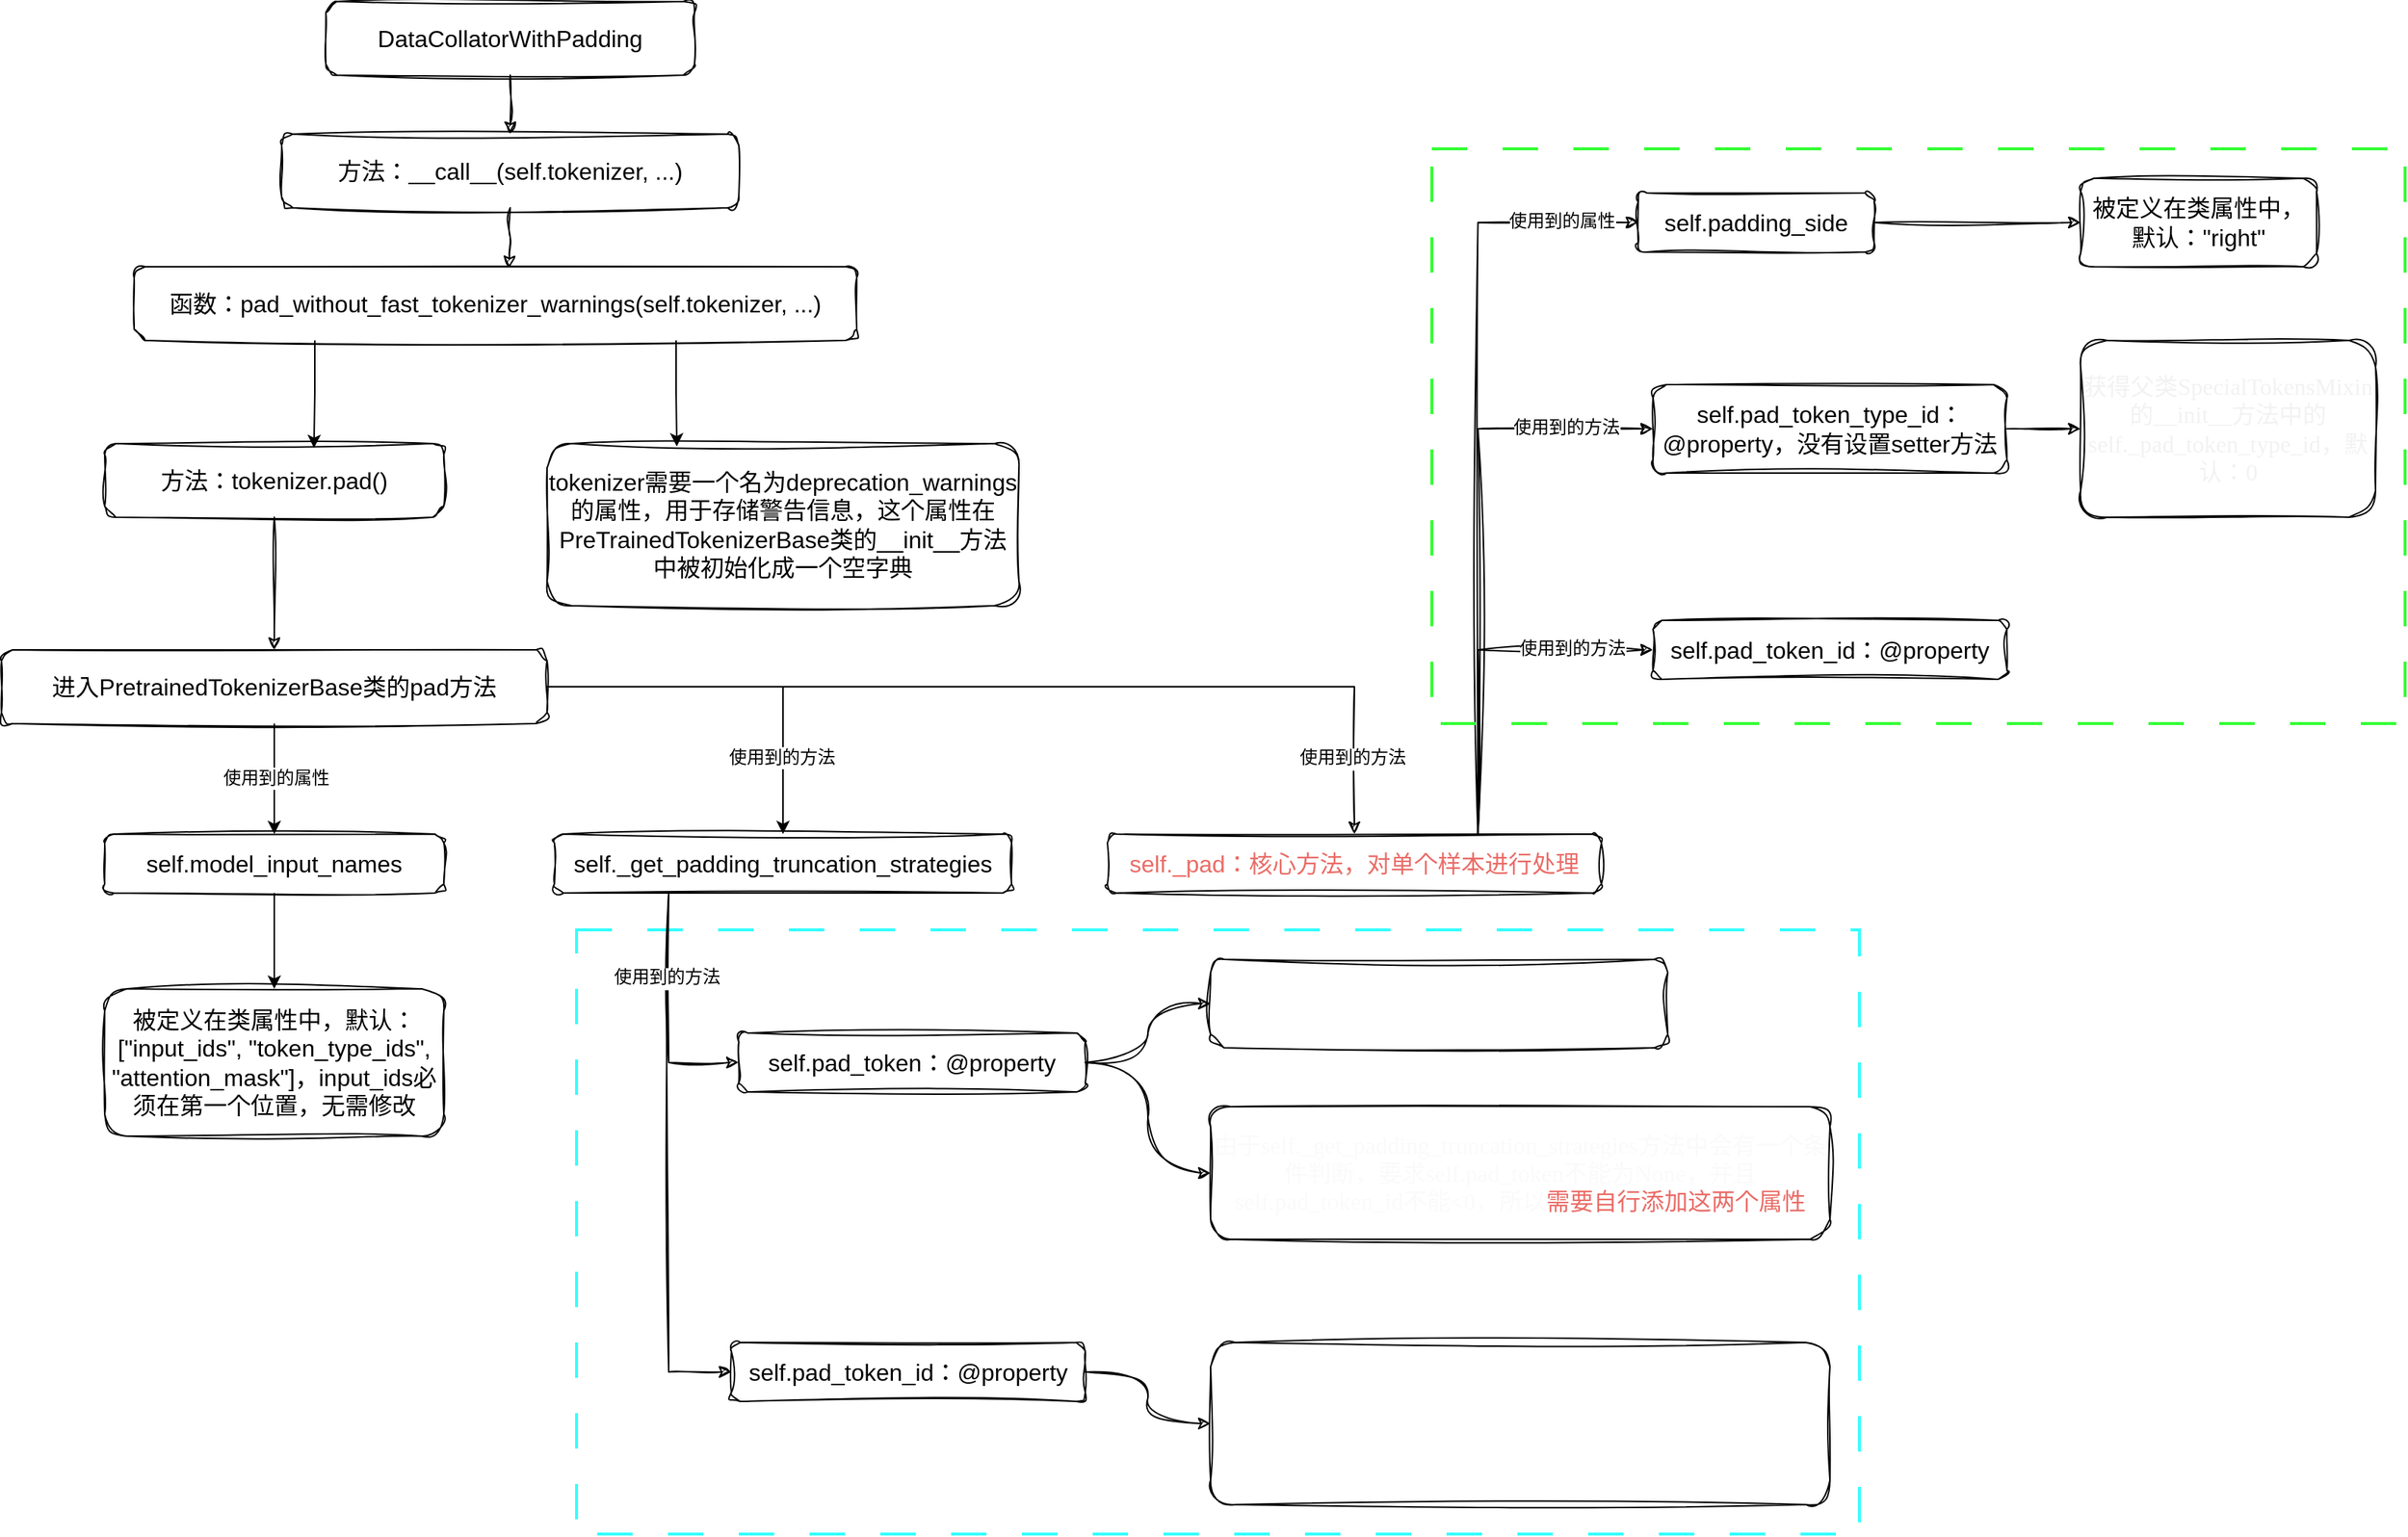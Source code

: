 <mxfile version="24.7.17">
  <diagram name="第 1 页" id="HYYRqOCZhWg-GSkipiqQ">
    <mxGraphModel dx="2074" dy="1196" grid="1" gridSize="10" guides="1" tooltips="1" connect="1" arrows="1" fold="1" page="1" pageScale="1" pageWidth="1654" pageHeight="1169" background="none" math="0" shadow="0">
      <root>
        <mxCell id="0" />
        <mxCell id="1" parent="0" />
        <mxCell id="b7jxmSn5gOZJ0DQe3LGu-78" value="" style="group" vertex="1" connectable="0" parent="1">
          <mxGeometry x="12" y="65" width="1630" height="1040" as="geometry" />
        </mxCell>
        <mxCell id="b7jxmSn5gOZJ0DQe3LGu-59" value="" style="verticalLabelPosition=bottom;verticalAlign=top;html=1;shape=mxgraph.basic.rect;fillColor2=none;strokeWidth=2;size=20;indent=5;hachureGap=4;fontFamily=Architects Daughter;fontSource=https%3A%2F%2Ffonts.googleapis.com%2Fcss%3Ffamily%3DArchitects%2BDaughter;fillColor=none;dashed=1;dashPattern=12 12;strokeColor=#33FFFF;" vertex="1" parent="b7jxmSn5gOZJ0DQe3LGu-78">
          <mxGeometry x="390" y="630" width="870" height="410" as="geometry" />
        </mxCell>
        <mxCell id="b7jxmSn5gOZJ0DQe3LGu-16" style="edgeStyle=orthogonalEdgeStyle;rounded=0;orthogonalLoop=1;jettySize=auto;html=1;exitX=0.5;exitY=1;exitDx=0;exitDy=0;sketch=1;curveFitting=1;jiggle=2;fillColor=none;labelBorderColor=none;" edge="1" parent="b7jxmSn5gOZJ0DQe3LGu-78" source="b7jxmSn5gOZJ0DQe3LGu-9" target="b7jxmSn5gOZJ0DQe3LGu-10">
          <mxGeometry relative="1" as="geometry" />
        </mxCell>
        <mxCell id="b7jxmSn5gOZJ0DQe3LGu-9" value="&lt;font style=&quot;font-size: 16px;&quot;&gt;DataCollatorWithPadding&lt;/font&gt;" style="rounded=1;whiteSpace=wrap;html=1;sketch=1;curveFitting=1;jiggle=2;fillColor=none;labelBorderColor=none;" vertex="1" parent="b7jxmSn5gOZJ0DQe3LGu-78">
          <mxGeometry x="220" width="250" height="50" as="geometry" />
        </mxCell>
        <mxCell id="b7jxmSn5gOZJ0DQe3LGu-10" value="&lt;span style=&quot;font-size: 16px;&quot;&gt;方法：__call__(self.tokenizer, ...)&lt;/span&gt;" style="rounded=1;whiteSpace=wrap;html=1;align=center;fontSize=16;sketch=1;curveFitting=1;jiggle=2;fillColor=none;labelBorderColor=none;" vertex="1" parent="b7jxmSn5gOZJ0DQe3LGu-78">
          <mxGeometry x="190" y="90" width="310" height="50" as="geometry" />
        </mxCell>
        <mxCell id="b7jxmSn5gOZJ0DQe3LGu-11" value="&lt;span style=&quot;font-size: 16px;&quot;&gt;函数：pad_without_fast_tokenizer_warnings(self.tokenizer, ...)&lt;/span&gt;" style="rounded=1;whiteSpace=wrap;html=1;align=center;fontSize=16;sketch=1;curveFitting=1;jiggle=2;fillColor=none;labelBorderColor=none;" vertex="1" parent="b7jxmSn5gOZJ0DQe3LGu-78">
          <mxGeometry x="90" y="180" width="490" height="50" as="geometry" />
        </mxCell>
        <mxCell id="b7jxmSn5gOZJ0DQe3LGu-12" value="&lt;span style=&quot;text-align: left; font-size: 16px;&quot;&gt;&lt;font style=&quot;font-size: 16px;&quot; face=&quot;Helvetica&quot;&gt;tokenizer需要一个名为deprecation_warnings的属性，用于存储警告信息，这个属性在PreTrainedTokenizerBase类的__init__方法中被初始化成一个空字典&lt;/font&gt;&lt;/span&gt;" style="rounded=1;whiteSpace=wrap;html=1;glass=0;shadow=0;fontSize=16;sketch=1;curveFitting=1;jiggle=2;fillColor=none;labelBorderColor=none;" vertex="1" parent="b7jxmSn5gOZJ0DQe3LGu-78">
          <mxGeometry x="370" y="300" width="320" height="110" as="geometry" />
        </mxCell>
        <mxCell id="b7jxmSn5gOZJ0DQe3LGu-20" style="edgeStyle=orthogonalEdgeStyle;rounded=0;orthogonalLoop=1;jettySize=auto;html=1;exitX=0.5;exitY=1;exitDx=0;exitDy=0;entryX=0.5;entryY=0;entryDx=0;entryDy=0;sketch=1;curveFitting=1;jiggle=2;fillColor=none;labelBorderColor=none;" edge="1" parent="b7jxmSn5gOZJ0DQe3LGu-78" source="b7jxmSn5gOZJ0DQe3LGu-13" target="b7jxmSn5gOZJ0DQe3LGu-14">
          <mxGeometry relative="1" as="geometry" />
        </mxCell>
        <mxCell id="b7jxmSn5gOZJ0DQe3LGu-13" value="&lt;span style=&quot;font-size: 16px;&quot;&gt;方法：tokenizer.pad()&lt;/span&gt;" style="rounded=1;whiteSpace=wrap;html=1;align=center;fontSize=16;sketch=1;curveFitting=1;jiggle=2;fillColor=none;labelBorderColor=none;" vertex="1" parent="b7jxmSn5gOZJ0DQe3LGu-78">
          <mxGeometry x="70" y="300" width="230" height="50" as="geometry" />
        </mxCell>
        <mxCell id="b7jxmSn5gOZJ0DQe3LGu-27" style="edgeStyle=orthogonalEdgeStyle;rounded=0;orthogonalLoop=1;jettySize=auto;html=1;exitX=0.5;exitY=1;exitDx=0;exitDy=0;entryX=0.5;entryY=0;entryDx=0;entryDy=0;labelBorderColor=none;" edge="1" parent="b7jxmSn5gOZJ0DQe3LGu-78" source="b7jxmSn5gOZJ0DQe3LGu-14" target="b7jxmSn5gOZJ0DQe3LGu-21">
          <mxGeometry relative="1" as="geometry" />
        </mxCell>
        <mxCell id="b7jxmSn5gOZJ0DQe3LGu-28" value="&lt;font style=&quot;font-size: 12px;&quot;&gt;使用到的属性&lt;/font&gt;" style="edgeLabel;html=1;align=center;verticalAlign=middle;resizable=0;points=[];labelBorderColor=none;" vertex="1" connectable="0" parent="b7jxmSn5gOZJ0DQe3LGu-27">
          <mxGeometry x="-0.013" y="1" relative="1" as="geometry">
            <mxPoint as="offset" />
          </mxGeometry>
        </mxCell>
        <mxCell id="b7jxmSn5gOZJ0DQe3LGu-37" style="edgeStyle=orthogonalEdgeStyle;rounded=0;orthogonalLoop=1;jettySize=auto;html=1;exitX=1;exitY=0.5;exitDx=0;exitDy=0;entryX=0.5;entryY=0;entryDx=0;entryDy=0;labelBorderColor=none;" edge="1" parent="b7jxmSn5gOZJ0DQe3LGu-78" source="b7jxmSn5gOZJ0DQe3LGu-14" target="b7jxmSn5gOZJ0DQe3LGu-31">
          <mxGeometry relative="1" as="geometry" />
        </mxCell>
        <mxCell id="b7jxmSn5gOZJ0DQe3LGu-38" value="&lt;font style=&quot;font-size: 12px;&quot;&gt;使用到的方法&lt;/font&gt;" style="edgeLabel;html=1;align=center;verticalAlign=middle;resizable=0;points=[];labelBorderColor=none;" vertex="1" connectable="0" parent="b7jxmSn5gOZJ0DQe3LGu-37">
          <mxGeometry x="0.6" y="-1" relative="1" as="geometry">
            <mxPoint as="offset" />
          </mxGeometry>
        </mxCell>
        <mxCell id="b7jxmSn5gOZJ0DQe3LGu-41" style="edgeStyle=orthogonalEdgeStyle;rounded=0;sketch=1;hachureGap=4;jiggle=2;curveFitting=1;orthogonalLoop=1;jettySize=auto;html=1;exitX=1;exitY=0.5;exitDx=0;exitDy=0;entryX=0.5;entryY=0;entryDx=0;entryDy=0;fontFamily=Architects Daughter;fontSource=https%3A%2F%2Ffonts.googleapis.com%2Fcss%3Ffamily%3DArchitects%2BDaughter;" edge="1" parent="b7jxmSn5gOZJ0DQe3LGu-78" source="b7jxmSn5gOZJ0DQe3LGu-14" target="b7jxmSn5gOZJ0DQe3LGu-32">
          <mxGeometry relative="1" as="geometry" />
        </mxCell>
        <mxCell id="b7jxmSn5gOZJ0DQe3LGu-42" value="&lt;font style=&quot;font-size: 12px;&quot;&gt;使用到的方法&lt;/font&gt;" style="edgeLabel;html=1;align=center;verticalAlign=middle;resizable=0;points=[];sketch=1;hachureGap=4;jiggle=2;curveFitting=1;fontFamily=Architects Daughter;fontSource=https%3A%2F%2Ffonts.googleapis.com%2Fcss%3Ffamily%3DArchitects%2BDaughter;" vertex="1" connectable="0" parent="b7jxmSn5gOZJ0DQe3LGu-41">
          <mxGeometry x="0.843" y="-2" relative="1" as="geometry">
            <mxPoint as="offset" />
          </mxGeometry>
        </mxCell>
        <mxCell id="b7jxmSn5gOZJ0DQe3LGu-14" value="&lt;span style=&quot;font-size: 16px;&quot;&gt;进入PretrainedTokenizerBase类的pad方法&lt;/span&gt;" style="rounded=1;whiteSpace=wrap;html=1;align=center;fontSize=16;sketch=1;curveFitting=1;jiggle=2;fillColor=none;labelBorderColor=none;" vertex="1" parent="b7jxmSn5gOZJ0DQe3LGu-78">
          <mxGeometry y="440" width="370" height="50" as="geometry" />
        </mxCell>
        <mxCell id="b7jxmSn5gOZJ0DQe3LGu-17" style="edgeStyle=orthogonalEdgeStyle;rounded=0;orthogonalLoop=1;jettySize=auto;html=1;exitX=0.5;exitY=1;exitDx=0;exitDy=0;entryX=0.519;entryY=0.02;entryDx=0;entryDy=0;entryPerimeter=0;sketch=1;curveFitting=1;jiggle=2;fillColor=none;labelBorderColor=none;" edge="1" parent="b7jxmSn5gOZJ0DQe3LGu-78" source="b7jxmSn5gOZJ0DQe3LGu-10" target="b7jxmSn5gOZJ0DQe3LGu-11">
          <mxGeometry relative="1" as="geometry" />
        </mxCell>
        <mxCell id="b7jxmSn5gOZJ0DQe3LGu-30" style="edgeStyle=orthogonalEdgeStyle;rounded=0;orthogonalLoop=1;jettySize=auto;html=1;exitX=0.5;exitY=1;exitDx=0;exitDy=0;entryX=0.5;entryY=0;entryDx=0;entryDy=0;labelBorderColor=none;" edge="1" parent="b7jxmSn5gOZJ0DQe3LGu-78" source="b7jxmSn5gOZJ0DQe3LGu-21" target="b7jxmSn5gOZJ0DQe3LGu-29">
          <mxGeometry relative="1" as="geometry" />
        </mxCell>
        <mxCell id="b7jxmSn5gOZJ0DQe3LGu-21" value="&lt;span style=&quot;font-size: 16px;&quot;&gt;self.model_input_names&lt;/span&gt;" style="rounded=1;whiteSpace=wrap;html=1;align=center;fontSize=16;sketch=1;curveFitting=1;jiggle=2;fillColor=none;labelBorderColor=none;" vertex="1" parent="b7jxmSn5gOZJ0DQe3LGu-78">
          <mxGeometry x="70" y="565" width="230" height="40" as="geometry" />
        </mxCell>
        <mxCell id="b7jxmSn5gOZJ0DQe3LGu-24" style="edgeStyle=orthogonalEdgeStyle;rounded=0;orthogonalLoop=1;jettySize=auto;html=1;exitX=0.25;exitY=1;exitDx=0;exitDy=0;entryX=0.617;entryY=0.06;entryDx=0;entryDy=0;entryPerimeter=0;labelBorderColor=none;" edge="1" parent="b7jxmSn5gOZJ0DQe3LGu-78" source="b7jxmSn5gOZJ0DQe3LGu-11" target="b7jxmSn5gOZJ0DQe3LGu-13">
          <mxGeometry relative="1" as="geometry" />
        </mxCell>
        <mxCell id="b7jxmSn5gOZJ0DQe3LGu-26" style="edgeStyle=orthogonalEdgeStyle;rounded=0;orthogonalLoop=1;jettySize=auto;html=1;exitX=0.75;exitY=1;exitDx=0;exitDy=0;entryX=0.275;entryY=0.018;entryDx=0;entryDy=0;entryPerimeter=0;labelBorderColor=none;" edge="1" parent="b7jxmSn5gOZJ0DQe3LGu-78" source="b7jxmSn5gOZJ0DQe3LGu-11" target="b7jxmSn5gOZJ0DQe3LGu-12">
          <mxGeometry relative="1" as="geometry" />
        </mxCell>
        <mxCell id="b7jxmSn5gOZJ0DQe3LGu-29" value="&lt;span style=&quot;font-size: 16px;&quot;&gt;被定义在类属性中，默认：[&quot;input_ids&quot;, &quot;token_type_ids&quot;, &quot;attention_mask&quot;]，input_ids必须在第一个位置，无需修改&lt;/span&gt;" style="rounded=1;whiteSpace=wrap;html=1;align=center;fontSize=16;sketch=1;curveFitting=1;jiggle=2;fillColor=none;labelBorderColor=none;" vertex="1" parent="b7jxmSn5gOZJ0DQe3LGu-78">
          <mxGeometry x="70" y="670" width="230" height="100" as="geometry" />
        </mxCell>
        <mxCell id="b7jxmSn5gOZJ0DQe3LGu-44" style="edgeStyle=orthogonalEdgeStyle;rounded=0;sketch=1;hachureGap=4;jiggle=2;curveFitting=1;orthogonalLoop=1;jettySize=auto;html=1;exitX=0.25;exitY=1;exitDx=0;exitDy=0;entryX=0;entryY=0.5;entryDx=0;entryDy=0;fontFamily=Architects Daughter;fontSource=https%3A%2F%2Ffonts.googleapis.com%2Fcss%3Ffamily%3DArchitects%2BDaughter;" edge="1" parent="b7jxmSn5gOZJ0DQe3LGu-78" source="b7jxmSn5gOZJ0DQe3LGu-31" target="b7jxmSn5gOZJ0DQe3LGu-40">
          <mxGeometry relative="1" as="geometry" />
        </mxCell>
        <mxCell id="b7jxmSn5gOZJ0DQe3LGu-45" style="edgeStyle=orthogonalEdgeStyle;rounded=0;sketch=1;hachureGap=4;jiggle=2;curveFitting=1;orthogonalLoop=1;jettySize=auto;html=1;exitX=0.25;exitY=1;exitDx=0;exitDy=0;entryX=0;entryY=0.5;entryDx=0;entryDy=0;fontFamily=Architects Daughter;fontSource=https%3A%2F%2Ffonts.googleapis.com%2Fcss%3Ffamily%3DArchitects%2BDaughter;" edge="1" parent="b7jxmSn5gOZJ0DQe3LGu-78" source="b7jxmSn5gOZJ0DQe3LGu-31" target="b7jxmSn5gOZJ0DQe3LGu-43">
          <mxGeometry relative="1" as="geometry" />
        </mxCell>
        <mxCell id="b7jxmSn5gOZJ0DQe3LGu-46" value="&lt;font style=&quot;font-size: 12px;&quot;&gt;使用到的方法&lt;/font&gt;" style="edgeLabel;html=1;align=center;verticalAlign=middle;resizable=0;points=[];sketch=1;hachureGap=4;jiggle=2;curveFitting=1;fontFamily=Architects Daughter;fontSource=https%3A%2F%2Ffonts.googleapis.com%2Fcss%3Ffamily%3DArchitects%2BDaughter;" vertex="1" connectable="0" parent="b7jxmSn5gOZJ0DQe3LGu-45">
          <mxGeometry x="-0.688" y="-2" relative="1" as="geometry">
            <mxPoint as="offset" />
          </mxGeometry>
        </mxCell>
        <mxCell id="b7jxmSn5gOZJ0DQe3LGu-31" value="&lt;span style=&quot;font-size: 16px;&quot;&gt;self._get_padding_truncation_strategies&lt;/span&gt;" style="rounded=1;whiteSpace=wrap;html=1;align=center;fontSize=16;sketch=1;curveFitting=1;jiggle=2;fillColor=none;labelBorderColor=none;" vertex="1" parent="b7jxmSn5gOZJ0DQe3LGu-78">
          <mxGeometry x="375" y="565" width="310" height="40" as="geometry" />
        </mxCell>
        <mxCell id="b7jxmSn5gOZJ0DQe3LGu-68" style="edgeStyle=orthogonalEdgeStyle;rounded=0;sketch=1;hachureGap=4;jiggle=2;curveFitting=1;orthogonalLoop=1;jettySize=auto;html=1;exitX=0.75;exitY=0;exitDx=0;exitDy=0;entryX=0;entryY=0.5;entryDx=0;entryDy=0;fontFamily=Architects Daughter;fontSource=https%3A%2F%2Ffonts.googleapis.com%2Fcss%3Ffamily%3DArchitects%2BDaughter;" edge="1" parent="b7jxmSn5gOZJ0DQe3LGu-78" source="b7jxmSn5gOZJ0DQe3LGu-32" target="b7jxmSn5gOZJ0DQe3LGu-53">
          <mxGeometry relative="1" as="geometry" />
        </mxCell>
        <mxCell id="b7jxmSn5gOZJ0DQe3LGu-69" value="&lt;font style=&quot;font-size: 12px;&quot;&gt;使用到的属性&lt;/font&gt;" style="edgeLabel;html=1;align=center;verticalAlign=middle;resizable=0;points=[];sketch=1;hachureGap=4;jiggle=2;curveFitting=1;fontFamily=Architects Daughter;fontSource=https%3A%2F%2Ffonts.googleapis.com%2Fcss%3Ffamily%3DArchitects%2BDaughter;" vertex="1" connectable="0" parent="b7jxmSn5gOZJ0DQe3LGu-68">
          <mxGeometry x="0.801" relative="1" as="geometry">
            <mxPoint as="offset" />
          </mxGeometry>
        </mxCell>
        <mxCell id="b7jxmSn5gOZJ0DQe3LGu-71" style="edgeStyle=orthogonalEdgeStyle;rounded=0;sketch=1;hachureGap=4;jiggle=2;curveFitting=1;orthogonalLoop=1;jettySize=auto;html=1;exitX=0.75;exitY=0;exitDx=0;exitDy=0;entryX=0;entryY=0.5;entryDx=0;entryDy=0;fontFamily=Architects Daughter;fontSource=https%3A%2F%2Ffonts.googleapis.com%2Fcss%3Ffamily%3DArchitects%2BDaughter;" edge="1" parent="b7jxmSn5gOZJ0DQe3LGu-78" source="b7jxmSn5gOZJ0DQe3LGu-32" target="b7jxmSn5gOZJ0DQe3LGu-65">
          <mxGeometry relative="1" as="geometry" />
        </mxCell>
        <mxCell id="b7jxmSn5gOZJ0DQe3LGu-72" value="&lt;font style=&quot;font-size: 12px;&quot;&gt;使用到的方法&lt;/font&gt;" style="edgeLabel;html=1;align=center;verticalAlign=middle;resizable=0;points=[];sketch=1;hachureGap=4;jiggle=2;curveFitting=1;fontFamily=Architects Daughter;fontSource=https%3A%2F%2Ffonts.googleapis.com%2Fcss%3Ffamily%3DArchitects%2BDaughter;" vertex="1" connectable="0" parent="b7jxmSn5gOZJ0DQe3LGu-71">
          <mxGeometry x="0.734" y="1" relative="1" as="geometry">
            <mxPoint x="-7" y="1" as="offset" />
          </mxGeometry>
        </mxCell>
        <mxCell id="b7jxmSn5gOZJ0DQe3LGu-74" style="edgeStyle=orthogonalEdgeStyle;rounded=0;sketch=1;hachureGap=4;jiggle=2;curveFitting=1;orthogonalLoop=1;jettySize=auto;html=1;exitX=0.75;exitY=0;exitDx=0;exitDy=0;entryX=0;entryY=0.5;entryDx=0;entryDy=0;fontFamily=Architects Daughter;fontSource=https%3A%2F%2Ffonts.googleapis.com%2Fcss%3Ffamily%3DArchitects%2BDaughter;" edge="1" parent="b7jxmSn5gOZJ0DQe3LGu-78" source="b7jxmSn5gOZJ0DQe3LGu-32" target="b7jxmSn5gOZJ0DQe3LGu-66">
          <mxGeometry relative="1" as="geometry" />
        </mxCell>
        <mxCell id="b7jxmSn5gOZJ0DQe3LGu-75" value="&lt;font style=&quot;font-size: 12px;&quot;&gt;使用到的方法&lt;/font&gt;" style="edgeLabel;html=1;align=center;verticalAlign=middle;resizable=0;points=[];sketch=1;hachureGap=4;jiggle=2;curveFitting=1;fontFamily=Architects Daughter;fontSource=https%3A%2F%2Ffonts.googleapis.com%2Fcss%3Ffamily%3DArchitects%2BDaughter;" vertex="1" connectable="0" parent="b7jxmSn5gOZJ0DQe3LGu-74">
          <mxGeometry x="0.549" y="-3" relative="1" as="geometry">
            <mxPoint y="-3" as="offset" />
          </mxGeometry>
        </mxCell>
        <mxCell id="b7jxmSn5gOZJ0DQe3LGu-32" value="&lt;span style=&quot;font-size: 16px;&quot;&gt;&lt;font color=&quot;#ea6b66&quot;&gt;self._pad：核心方法，对单个样本进行处理&lt;/font&gt;&lt;/span&gt;" style="rounded=1;whiteSpace=wrap;html=1;align=center;fontSize=16;sketch=1;curveFitting=1;jiggle=2;fillColor=none;labelBorderColor=none;" vertex="1" parent="b7jxmSn5gOZJ0DQe3LGu-78">
          <mxGeometry x="750" y="565" width="335" height="40" as="geometry" />
        </mxCell>
        <mxCell id="b7jxmSn5gOZJ0DQe3LGu-49" style="edgeStyle=orthogonalEdgeStyle;rounded=0;sketch=1;hachureGap=4;jiggle=2;curveFitting=1;orthogonalLoop=1;jettySize=auto;html=1;exitX=1;exitY=0.5;exitDx=0;exitDy=0;entryX=0;entryY=0.5;entryDx=0;entryDy=0;fontFamily=Architects Daughter;fontSource=https%3A%2F%2Ffonts.googleapis.com%2Fcss%3Ffamily%3DArchitects%2BDaughter;curved=1;" edge="1" parent="b7jxmSn5gOZJ0DQe3LGu-78" source="b7jxmSn5gOZJ0DQe3LGu-40" target="b7jxmSn5gOZJ0DQe3LGu-47">
          <mxGeometry relative="1" as="geometry" />
        </mxCell>
        <mxCell id="b7jxmSn5gOZJ0DQe3LGu-50" style="edgeStyle=orthogonalEdgeStyle;rounded=0;sketch=1;hachureGap=4;jiggle=2;curveFitting=1;orthogonalLoop=1;jettySize=auto;html=1;exitX=1;exitY=0.5;exitDx=0;exitDy=0;entryX=0;entryY=0.5;entryDx=0;entryDy=0;fontFamily=Architects Daughter;fontSource=https%3A%2F%2Ffonts.googleapis.com%2Fcss%3Ffamily%3DArchitects%2BDaughter;curved=1;" edge="1" parent="b7jxmSn5gOZJ0DQe3LGu-78" source="b7jxmSn5gOZJ0DQe3LGu-40" target="b7jxmSn5gOZJ0DQe3LGu-48">
          <mxGeometry relative="1" as="geometry" />
        </mxCell>
        <mxCell id="b7jxmSn5gOZJ0DQe3LGu-40" value="&lt;span style=&quot;font-size: 16px;&quot;&gt;self.pad_token：@property&lt;/span&gt;" style="rounded=1;whiteSpace=wrap;html=1;align=center;fontSize=16;sketch=1;curveFitting=1;jiggle=2;fillColor=none;labelBorderColor=none;" vertex="1" parent="b7jxmSn5gOZJ0DQe3LGu-78">
          <mxGeometry x="500" y="700" width="235" height="40" as="geometry" />
        </mxCell>
        <mxCell id="b7jxmSn5gOZJ0DQe3LGu-52" style="edgeStyle=orthogonalEdgeStyle;rounded=0;sketch=1;hachureGap=4;jiggle=2;curveFitting=1;orthogonalLoop=1;jettySize=auto;html=1;exitX=1;exitY=0.5;exitDx=0;exitDy=0;entryX=0;entryY=0.5;entryDx=0;entryDy=0;fontFamily=Architects Daughter;fontSource=https%3A%2F%2Ffonts.googleapis.com%2Fcss%3Ffamily%3DArchitects%2BDaughter;curved=1;" edge="1" parent="b7jxmSn5gOZJ0DQe3LGu-78" source="b7jxmSn5gOZJ0DQe3LGu-43" target="b7jxmSn5gOZJ0DQe3LGu-51">
          <mxGeometry relative="1" as="geometry" />
        </mxCell>
        <mxCell id="b7jxmSn5gOZJ0DQe3LGu-43" value="&lt;span style=&quot;font-size: 16px;&quot;&gt;self.pad_token_id：@property&lt;/span&gt;" style="rounded=1;whiteSpace=wrap;html=1;align=center;fontSize=16;sketch=1;curveFitting=1;jiggle=2;fillColor=none;labelBorderColor=none;" vertex="1" parent="b7jxmSn5gOZJ0DQe3LGu-78">
          <mxGeometry x="495" y="910" width="240" height="40" as="geometry" />
        </mxCell>
        <mxCell id="b7jxmSn5gOZJ0DQe3LGu-47" value="&lt;span style=&quot;text-align: left;&quot;&gt;&lt;font face=&quot;Helvetica&quot; color=&quot;#ffffff&quot; style=&quot;font-size: 16px;&quot;&gt;获得父类SpecialTokensMixin的__init__方法中的self._pad_token，默认：None&lt;/font&gt;&lt;/span&gt;" style="rounded=1;whiteSpace=wrap;html=1;align=center;fontSize=16;sketch=1;curveFitting=1;jiggle=2;fillColor=none;labelBorderColor=none;" vertex="1" parent="b7jxmSn5gOZJ0DQe3LGu-78">
          <mxGeometry x="820" y="650" width="310" height="60" as="geometry" />
        </mxCell>
        <mxCell id="b7jxmSn5gOZJ0DQe3LGu-48" value="&lt;font style=&quot;font-size: 16px;&quot;&gt;&lt;span style=&quot;color: rgb(250, 250, 250); font-family: 微软雅黑; text-align: left;&quot;&gt;由于self._get_padding_truncation_strategies方法中会有一个条件判断，要求self.pad_token不能为None，并且self.pad_token_id不能&amp;lt;0，所以&lt;/span&gt;&lt;font color=&quot;#ea6b66&quot; style=&quot;scrollbar-width: none; font-family: 微软雅黑; font-size: 16px; text-align: left;&quot;&gt;需要自行添加这两个属性&lt;/font&gt;&lt;/font&gt;" style="rounded=1;whiteSpace=wrap;html=1;align=center;fontSize=16;sketch=1;curveFitting=1;jiggle=2;fillColor=none;labelBorderColor=none;" vertex="1" parent="b7jxmSn5gOZJ0DQe3LGu-78">
          <mxGeometry x="820" y="750" width="420" height="90" as="geometry" />
        </mxCell>
        <mxCell id="b7jxmSn5gOZJ0DQe3LGu-51" value="&lt;span style=&quot;text-align: left;&quot;&gt;&lt;font color=&quot;#ffffff&quot; face=&quot;Helvetica&quot; style=&quot;font-size: 16px;&quot;&gt;被定义在父类SpecialTokensMixin的pad_token_id方法中，利用self.convert_tokens_to_ids(self.pad_token)获得，self.convert_tokens_to_ids并没有在SpeicalTokensMixin中被定义，可以继承SpecialTokensMixin，添加该方法&lt;/font&gt;&lt;/span&gt;" style="rounded=1;whiteSpace=wrap;html=1;align=center;fontSize=16;sketch=1;curveFitting=1;jiggle=2;fillColor=none;labelBorderColor=none;" vertex="1" parent="b7jxmSn5gOZJ0DQe3LGu-78">
          <mxGeometry x="820" y="910" width="420" height="110" as="geometry" />
        </mxCell>
        <mxCell id="b7jxmSn5gOZJ0DQe3LGu-64" style="edgeStyle=orthogonalEdgeStyle;rounded=0;sketch=1;hachureGap=4;jiggle=2;curveFitting=1;orthogonalLoop=1;jettySize=auto;html=1;exitX=1;exitY=0.5;exitDx=0;exitDy=0;entryX=0;entryY=0.5;entryDx=0;entryDy=0;fontFamily=Architects Daughter;fontSource=https%3A%2F%2Ffonts.googleapis.com%2Fcss%3Ffamily%3DArchitects%2BDaughter;" edge="1" parent="b7jxmSn5gOZJ0DQe3LGu-78" source="b7jxmSn5gOZJ0DQe3LGu-53" target="b7jxmSn5gOZJ0DQe3LGu-60">
          <mxGeometry relative="1" as="geometry" />
        </mxCell>
        <mxCell id="b7jxmSn5gOZJ0DQe3LGu-53" value="&lt;span style=&quot;font-size: 16px;&quot;&gt;self.padding_side&lt;/span&gt;" style="rounded=1;whiteSpace=wrap;html=1;align=center;fontSize=16;sketch=1;curveFitting=1;jiggle=2;fillColor=none;labelBorderColor=none;" vertex="1" parent="b7jxmSn5gOZJ0DQe3LGu-78">
          <mxGeometry x="1110" y="130" width="160" height="40" as="geometry" />
        </mxCell>
        <mxCell id="b7jxmSn5gOZJ0DQe3LGu-60" value="&lt;span style=&quot;font-size: 16px;&quot;&gt;被定义在类属性中，默认：&quot;right&lt;/span&gt;&lt;span style=&quot;background-color: initial;&quot;&gt;&quot;&lt;/span&gt;" style="rounded=1;whiteSpace=wrap;html=1;align=center;fontSize=16;sketch=1;curveFitting=1;jiggle=2;fillColor=none;labelBorderColor=none;" vertex="1" parent="b7jxmSn5gOZJ0DQe3LGu-78">
          <mxGeometry x="1410" y="120" width="160" height="60" as="geometry" />
        </mxCell>
        <mxCell id="b7jxmSn5gOZJ0DQe3LGu-73" style="edgeStyle=orthogonalEdgeStyle;rounded=0;sketch=1;hachureGap=4;jiggle=2;curveFitting=1;orthogonalLoop=1;jettySize=auto;html=1;exitX=1;exitY=0.5;exitDx=0;exitDy=0;entryX=0;entryY=0.5;entryDx=0;entryDy=0;fontFamily=Architects Daughter;fontSource=https%3A%2F%2Ffonts.googleapis.com%2Fcss%3Ffamily%3DArchitects%2BDaughter;" edge="1" parent="b7jxmSn5gOZJ0DQe3LGu-78" source="b7jxmSn5gOZJ0DQe3LGu-65" target="b7jxmSn5gOZJ0DQe3LGu-67">
          <mxGeometry relative="1" as="geometry" />
        </mxCell>
        <mxCell id="b7jxmSn5gOZJ0DQe3LGu-65" value="&lt;span style=&quot;font-size: 16px;&quot;&gt;self.pad_token_type_id：@property，没有设置setter方法&lt;/span&gt;" style="rounded=1;whiteSpace=wrap;html=1;align=center;fontSize=16;sketch=1;curveFitting=1;jiggle=2;fillColor=none;labelBorderColor=none;" vertex="1" parent="b7jxmSn5gOZJ0DQe3LGu-78">
          <mxGeometry x="1120" y="260" width="240" height="60" as="geometry" />
        </mxCell>
        <mxCell id="b7jxmSn5gOZJ0DQe3LGu-66" value="&lt;span style=&quot;font-size: 16px;&quot;&gt;self.pad_token_id：@property&lt;/span&gt;" style="rounded=1;whiteSpace=wrap;html=1;align=center;fontSize=16;sketch=1;curveFitting=1;jiggle=2;fillColor=none;labelBorderColor=none;" vertex="1" parent="b7jxmSn5gOZJ0DQe3LGu-78">
          <mxGeometry x="1120" y="420" width="240" height="40" as="geometry" />
        </mxCell>
        <mxCell id="b7jxmSn5gOZJ0DQe3LGu-67" value="&lt;span style=&quot;font-family: 微软雅黑; text-align: left;&quot;&gt;&lt;font color=&quot;#f2f2f2&quot; style=&quot;font-size: 16px;&quot;&gt;获得父类SpecialTokensMixin的__init__方法中的self._pad_token_type_id，默认：0&lt;/font&gt;&lt;/span&gt;" style="rounded=1;whiteSpace=wrap;html=1;align=center;fontSize=16;sketch=1;curveFitting=1;jiggle=2;fillColor=none;labelBorderColor=none;" vertex="1" parent="b7jxmSn5gOZJ0DQe3LGu-78">
          <mxGeometry x="1410" y="230" width="200" height="120" as="geometry" />
        </mxCell>
        <mxCell id="b7jxmSn5gOZJ0DQe3LGu-77" value="" style="verticalLabelPosition=bottom;verticalAlign=top;html=1;shape=mxgraph.basic.rect;fillColor2=none;strokeWidth=2;size=20;indent=5;hachureGap=4;fontFamily=Architects Daughter;fontSource=https%3A%2F%2Ffonts.googleapis.com%2Fcss%3Ffamily%3DArchitects%2BDaughter;fillColor=none;dashed=1;dashPattern=12 12;strokeColor=#33FF33;" vertex="1" parent="b7jxmSn5gOZJ0DQe3LGu-78">
          <mxGeometry x="970" y="100" width="660" height="390" as="geometry" />
        </mxCell>
      </root>
    </mxGraphModel>
  </diagram>
</mxfile>
